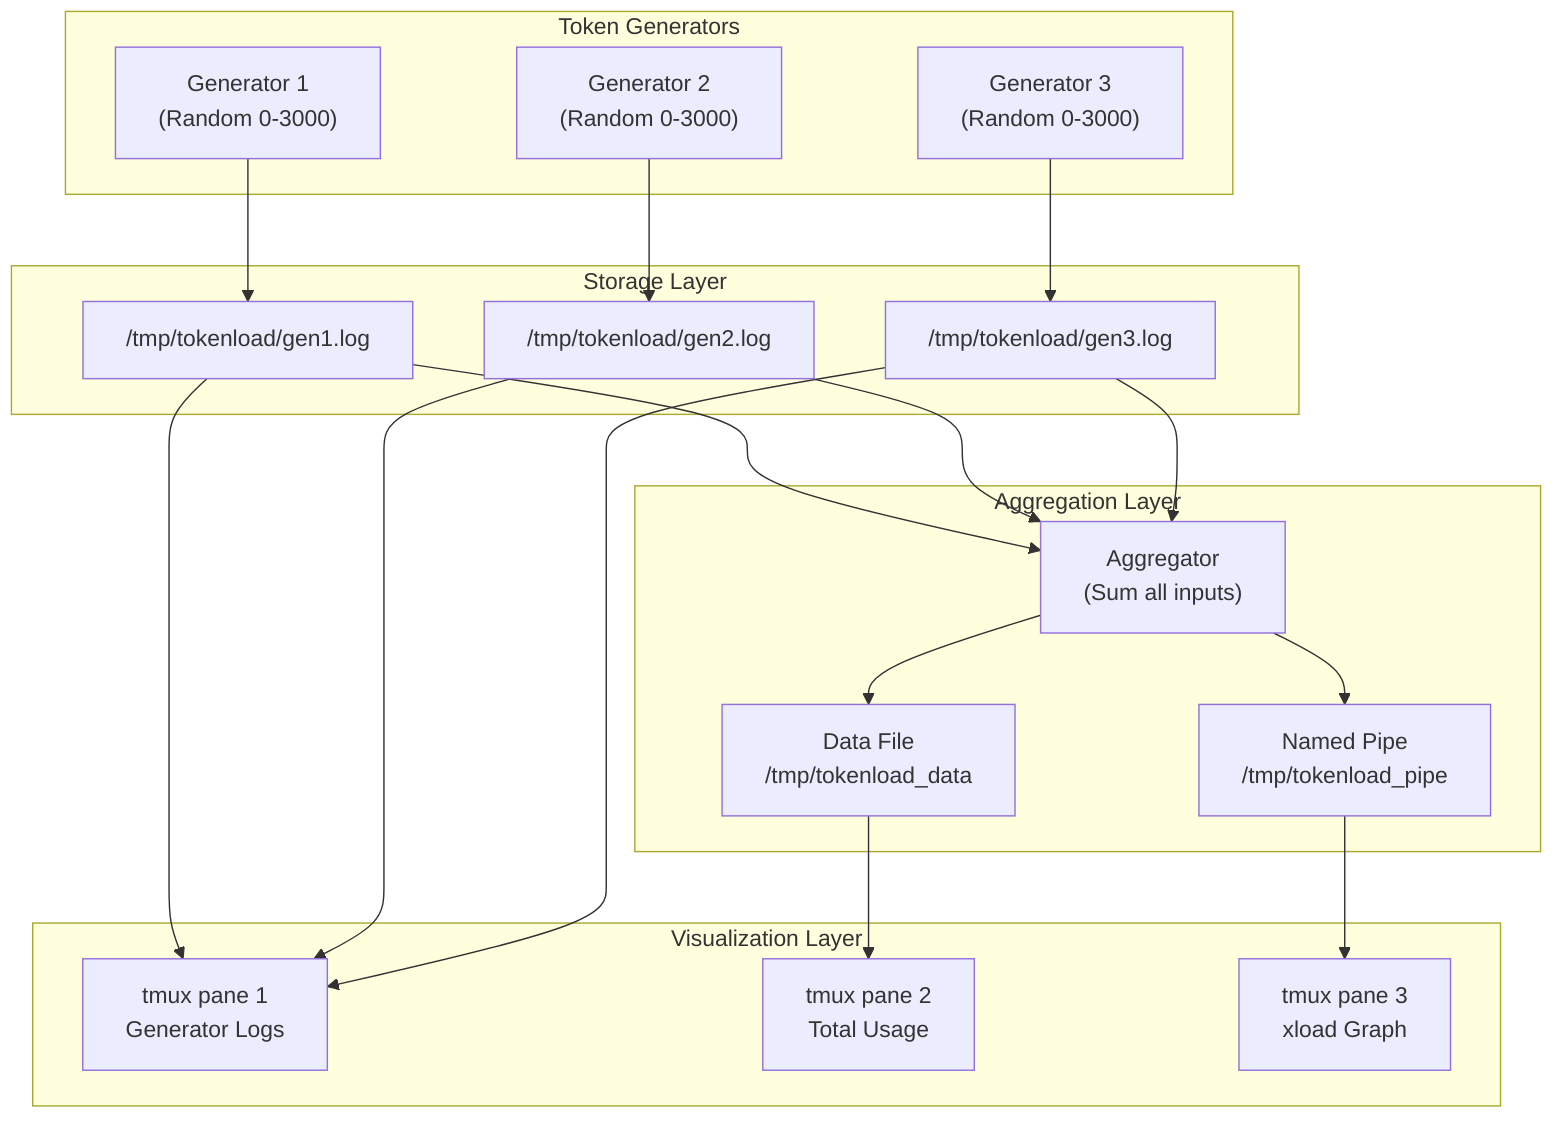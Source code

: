 flowchart TD
    subgraph Generators["Token Generators"]
        G1["Generator 1\n(Random 0-3000)"]
        G2["Generator 2\n(Random 0-3000)"]
        G3["Generator 3\n(Random 0-3000)"]
    end

    subgraph Storage["Storage Layer"]
        L1["/tmp/tokenload/gen1.log"]
        L2["/tmp/tokenload/gen2.log"]
        L3["/tmp/tokenload/gen3.log"]
    end

    subgraph Processing["Aggregation Layer"]
        A1["Aggregator\n(Sum all inputs)"]
        P1["Named Pipe\n/tmp/tokenload_pipe"]
        D1["Data File\n/tmp/tokenload_data"]
    end

    subgraph Display["Visualization Layer"]
        V1["tmux pane 1\nGenerator Logs"]
        V2["tmux pane 2\nTotal Usage"]
        V3["tmux pane 3\nxload Graph"]
    end

    G1 --> L1
    G2 --> L2
    G3 --> L3
    L1 & L2 & L3 --> A1
    A1 --> P1
    A1 --> D1
    L1 & L2 & L3 --> V1
    D1 --> V2
    P1 --> V3